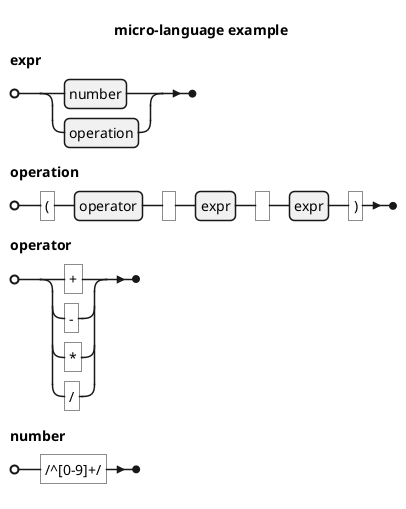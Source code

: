 @startebnf
title micro-language example

expr = number | operation;

operation = '(', operator, ' ', expr, ' ', expr, ')';

operator = '+' | '-' | '*' | '/';

number = '/^[0-9]+/';

@endebnf
